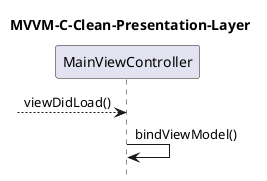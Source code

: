 @startuml
hide footbox
title MVVM-C-Clean-Presentation-Layer

-->MainViewController: viewDidLoad()
MainViewController->MainViewController: bindViewModel()

@enduml
